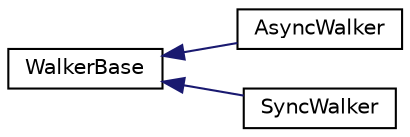 digraph "Graphical Class Hierarchy"
{
 // LATEX_PDF_SIZE
  edge [fontname="Helvetica",fontsize="10",labelfontname="Helvetica",labelfontsize="10"];
  node [fontname="Helvetica",fontsize="10",shape=record];
  rankdir="LR";
  Node0 [label="WalkerBase",height=0.2,width=0.4,color="black", fillcolor="white", style="filled",URL="$classWalkerBase.html",tooltip=" "];
  Node0 -> Node1 [dir="back",color="midnightblue",fontsize="10",style="solid",fontname="Helvetica"];
  Node1 [label="AsyncWalker",height=0.2,width=0.4,color="black", fillcolor="white", style="filled",URL="$classAsyncWalker.html",tooltip=" "];
  Node0 -> Node2 [dir="back",color="midnightblue",fontsize="10",style="solid",fontname="Helvetica"];
  Node2 [label="SyncWalker",height=0.2,width=0.4,color="black", fillcolor="white", style="filled",URL="$classSyncWalker.html",tooltip=" "];
}
